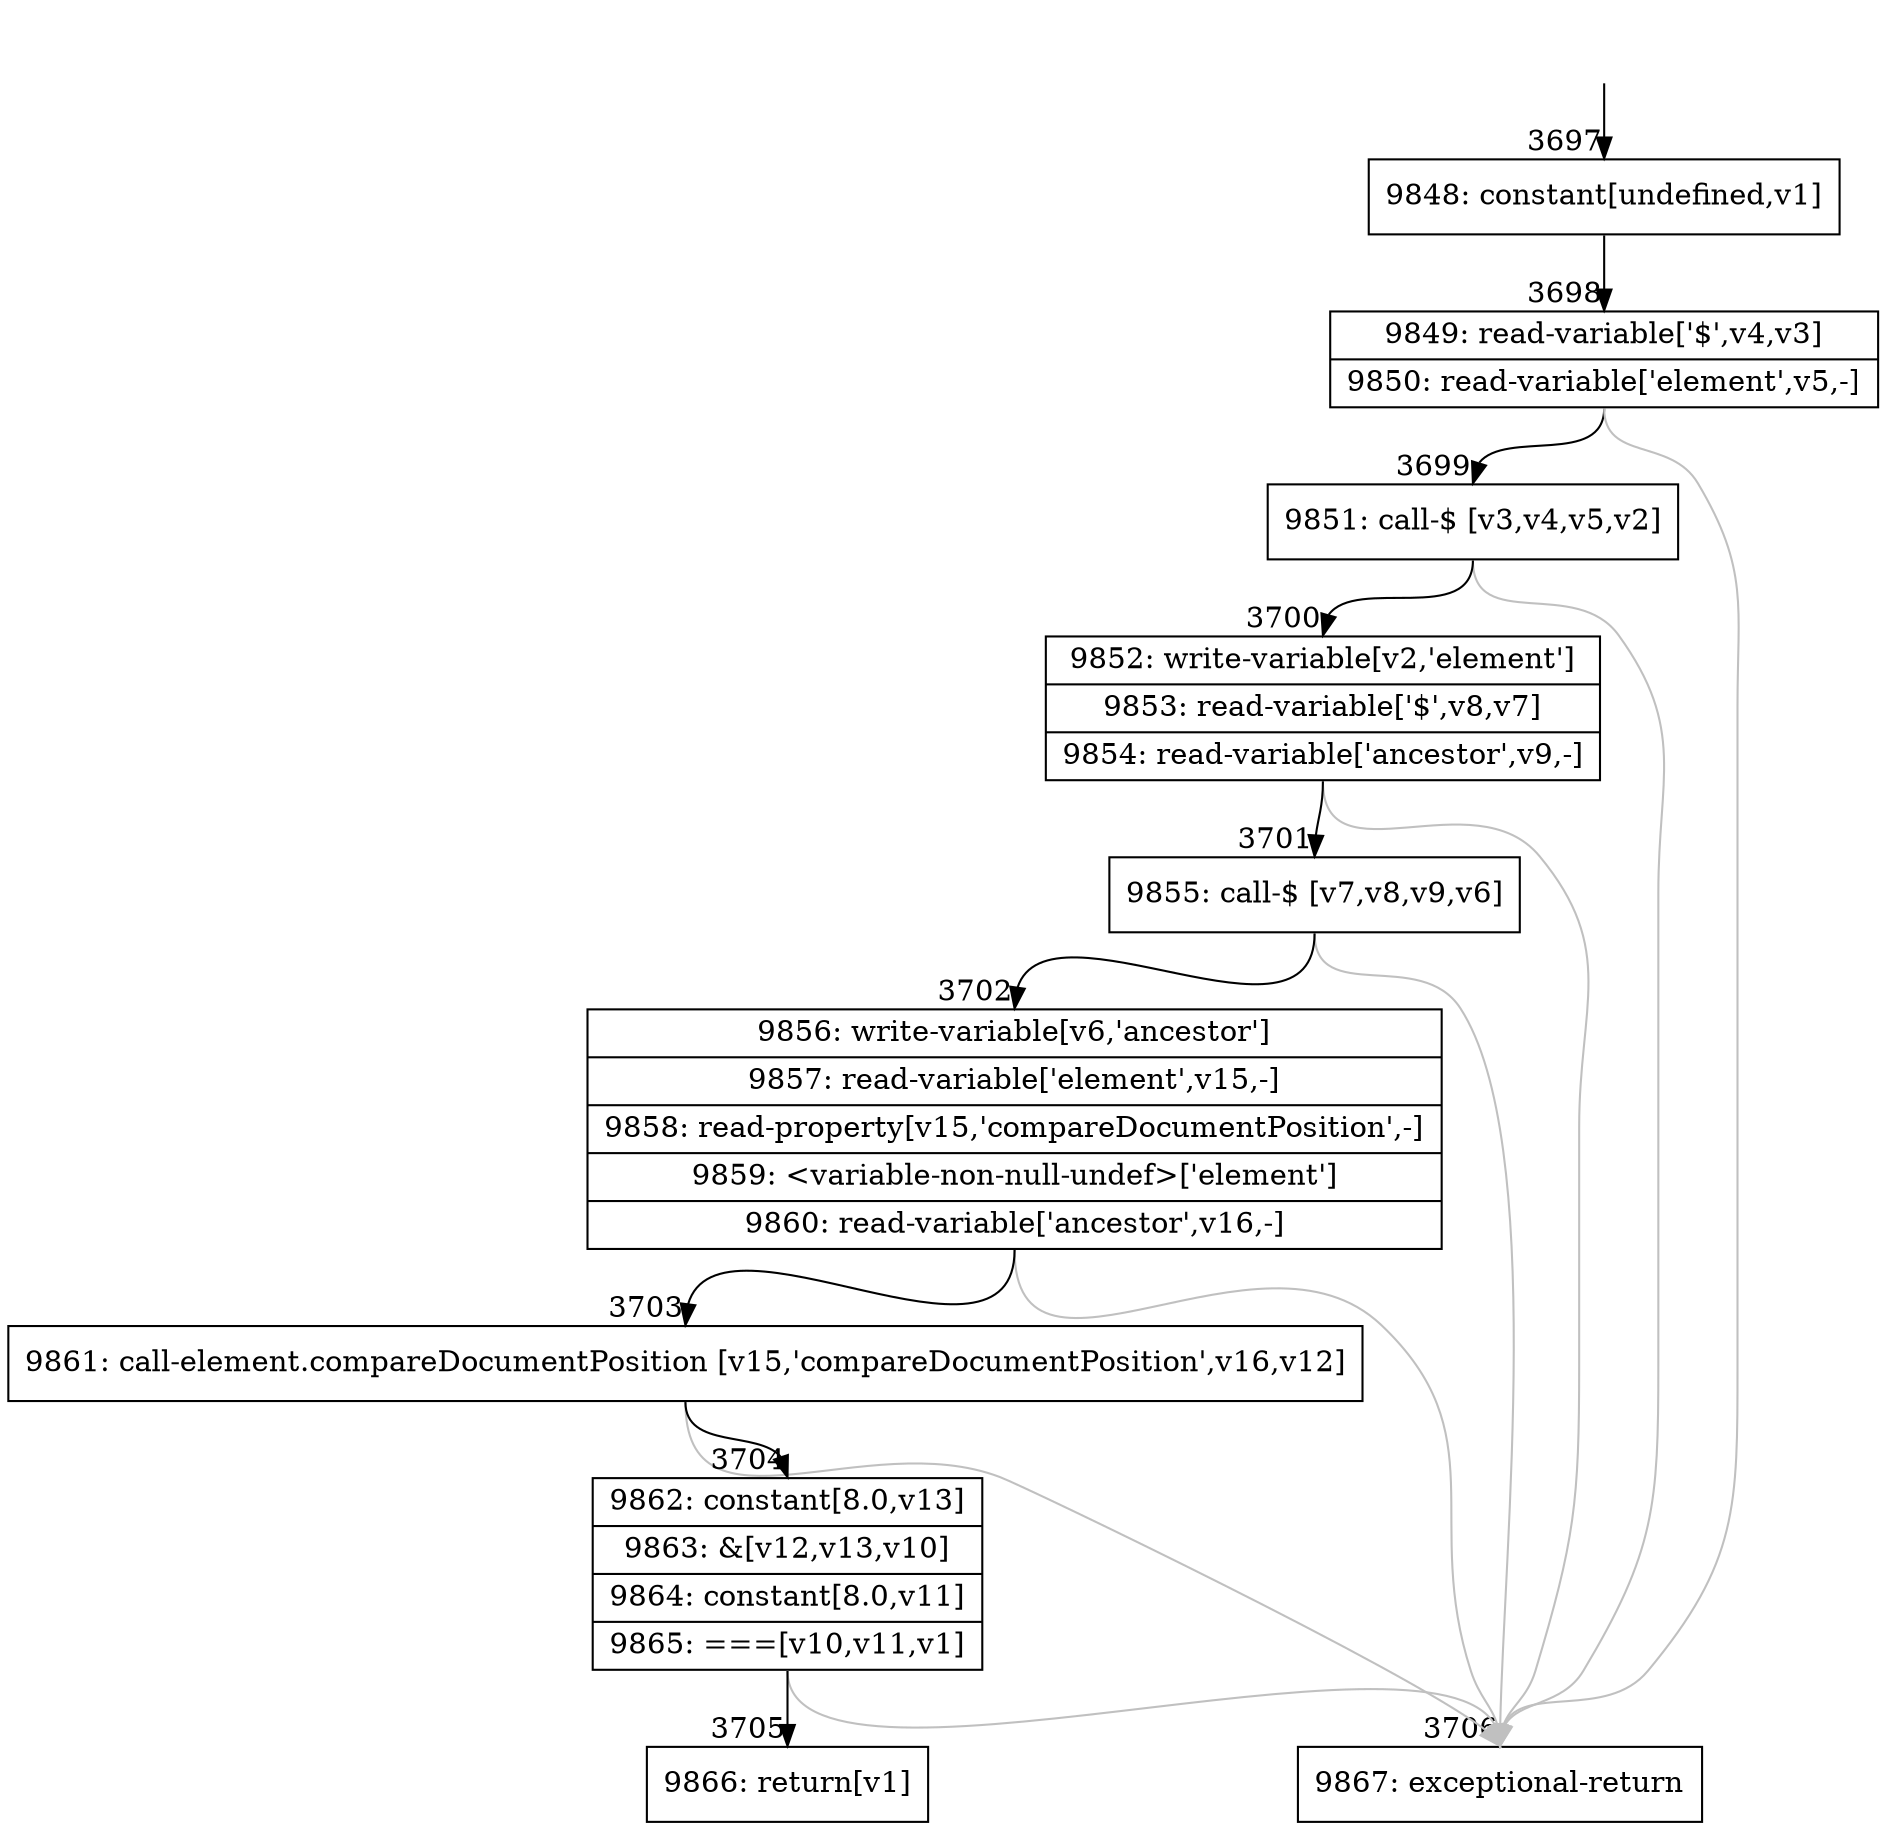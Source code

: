 digraph {
rankdir="TD"
BB_entry313[shape=none,label=""];
BB_entry313 -> BB3697 [tailport=s, headport=n, headlabel="    3697"]
BB3697 [shape=record label="{9848: constant[undefined,v1]}" ] 
BB3697 -> BB3698 [tailport=s, headport=n, headlabel="      3698"]
BB3698 [shape=record label="{9849: read-variable['$',v4,v3]|9850: read-variable['element',v5,-]}" ] 
BB3698 -> BB3699 [tailport=s, headport=n, headlabel="      3699"]
BB3698 -> BB3706 [tailport=s, headport=n, color=gray, headlabel="      3706"]
BB3699 [shape=record label="{9851: call-$ [v3,v4,v5,v2]}" ] 
BB3699 -> BB3700 [tailport=s, headport=n, headlabel="      3700"]
BB3699 -> BB3706 [tailport=s, headport=n, color=gray]
BB3700 [shape=record label="{9852: write-variable[v2,'element']|9853: read-variable['$',v8,v7]|9854: read-variable['ancestor',v9,-]}" ] 
BB3700 -> BB3701 [tailport=s, headport=n, headlabel="      3701"]
BB3700 -> BB3706 [tailport=s, headport=n, color=gray]
BB3701 [shape=record label="{9855: call-$ [v7,v8,v9,v6]}" ] 
BB3701 -> BB3702 [tailport=s, headport=n, headlabel="      3702"]
BB3701 -> BB3706 [tailport=s, headport=n, color=gray]
BB3702 [shape=record label="{9856: write-variable[v6,'ancestor']|9857: read-variable['element',v15,-]|9858: read-property[v15,'compareDocumentPosition',-]|9859: \<variable-non-null-undef\>['element']|9860: read-variable['ancestor',v16,-]}" ] 
BB3702 -> BB3703 [tailport=s, headport=n, headlabel="      3703"]
BB3702 -> BB3706 [tailport=s, headport=n, color=gray]
BB3703 [shape=record label="{9861: call-element.compareDocumentPosition [v15,'compareDocumentPosition',v16,v12]}" ] 
BB3703 -> BB3704 [tailport=s, headport=n, headlabel="      3704"]
BB3703 -> BB3706 [tailport=s, headport=n, color=gray]
BB3704 [shape=record label="{9862: constant[8.0,v13]|9863: &[v12,v13,v10]|9864: constant[8.0,v11]|9865: ===[v10,v11,v1]}" ] 
BB3704 -> BB3705 [tailport=s, headport=n, headlabel="      3705"]
BB3704 -> BB3706 [tailport=s, headport=n, color=gray]
BB3705 [shape=record label="{9866: return[v1]}" ] 
BB3706 [shape=record label="{9867: exceptional-return}" ] 
//#$~ 2699
}
